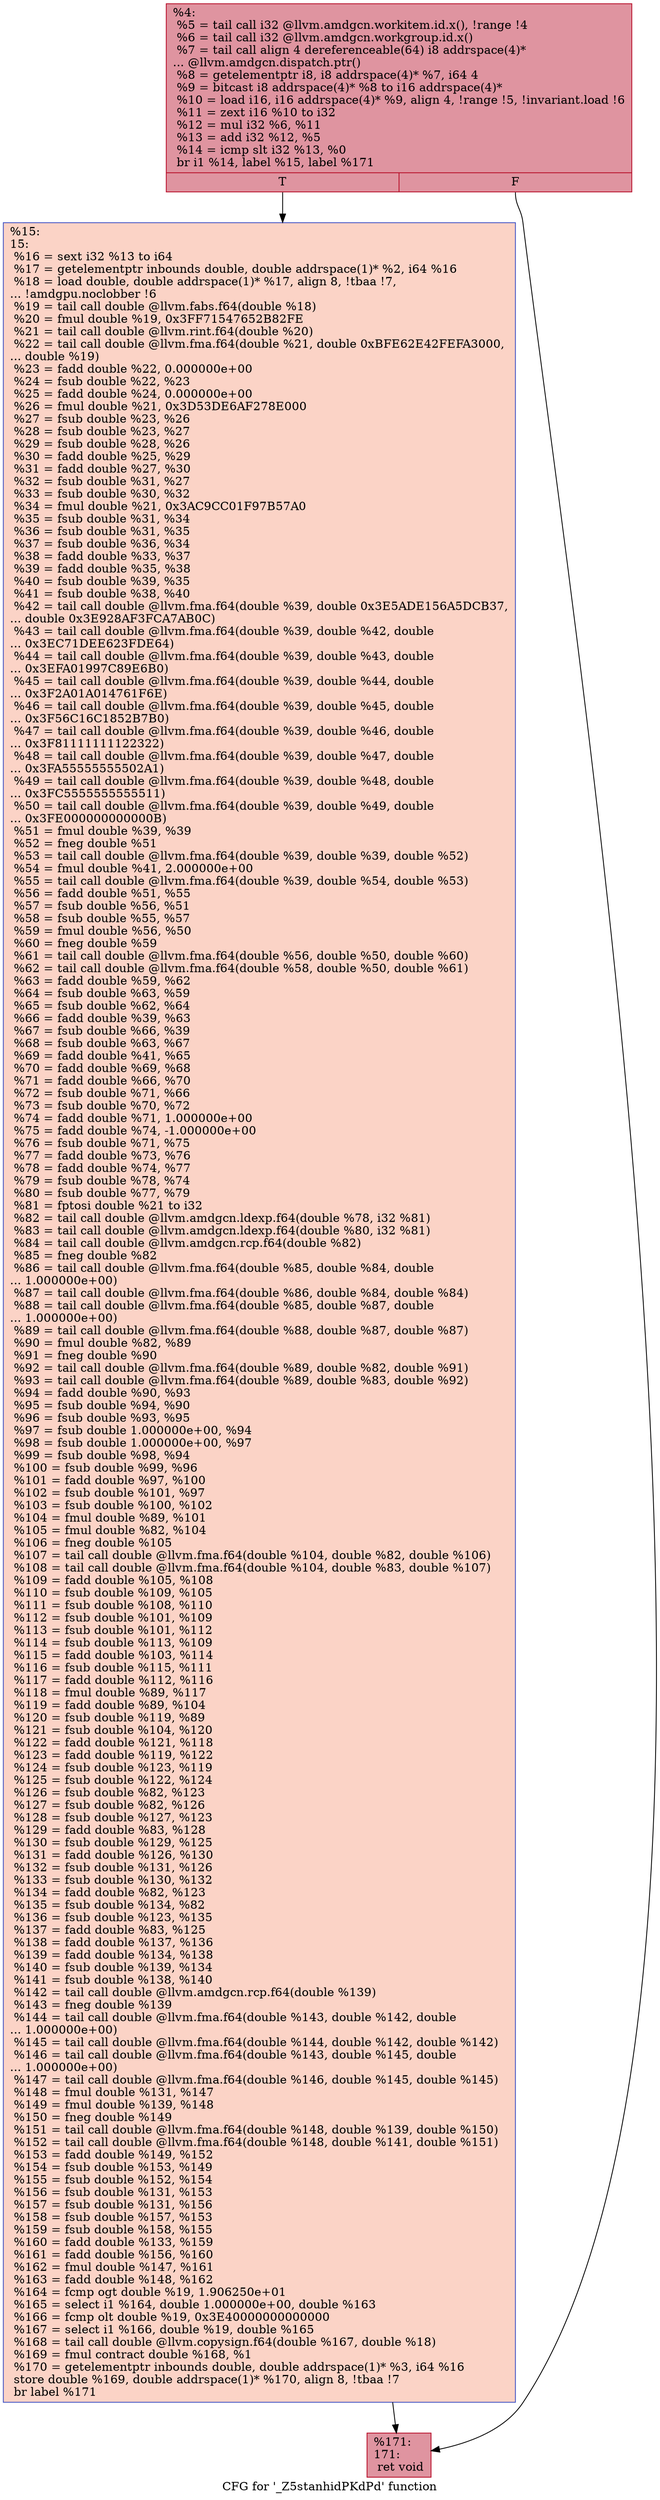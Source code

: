 digraph "CFG for '_Z5stanhidPKdPd' function" {
	label="CFG for '_Z5stanhidPKdPd' function";

	Node0x479dcc0 [shape=record,color="#b70d28ff", style=filled, fillcolor="#b70d2870",label="{%4:\l  %5 = tail call i32 @llvm.amdgcn.workitem.id.x(), !range !4\l  %6 = tail call i32 @llvm.amdgcn.workgroup.id.x()\l  %7 = tail call align 4 dereferenceable(64) i8 addrspace(4)*\l... @llvm.amdgcn.dispatch.ptr()\l  %8 = getelementptr i8, i8 addrspace(4)* %7, i64 4\l  %9 = bitcast i8 addrspace(4)* %8 to i16 addrspace(4)*\l  %10 = load i16, i16 addrspace(4)* %9, align 4, !range !5, !invariant.load !6\l  %11 = zext i16 %10 to i32\l  %12 = mul i32 %6, %11\l  %13 = add i32 %12, %5\l  %14 = icmp slt i32 %13, %0\l  br i1 %14, label %15, label %171\l|{<s0>T|<s1>F}}"];
	Node0x479dcc0:s0 -> Node0x479dd50;
	Node0x479dcc0:s1 -> Node0x479fc60;
	Node0x479dd50 [shape=record,color="#3d50c3ff", style=filled, fillcolor="#f59c7d70",label="{%15:\l15:                                               \l  %16 = sext i32 %13 to i64\l  %17 = getelementptr inbounds double, double addrspace(1)* %2, i64 %16\l  %18 = load double, double addrspace(1)* %17, align 8, !tbaa !7,\l... !amdgpu.noclobber !6\l  %19 = tail call double @llvm.fabs.f64(double %18)\l  %20 = fmul double %19, 0x3FF71547652B82FE\l  %21 = tail call double @llvm.rint.f64(double %20)\l  %22 = tail call double @llvm.fma.f64(double %21, double 0xBFE62E42FEFA3000,\l... double %19)\l  %23 = fadd double %22, 0.000000e+00\l  %24 = fsub double %22, %23\l  %25 = fadd double %24, 0.000000e+00\l  %26 = fmul double %21, 0x3D53DE6AF278E000\l  %27 = fsub double %23, %26\l  %28 = fsub double %23, %27\l  %29 = fsub double %28, %26\l  %30 = fadd double %25, %29\l  %31 = fadd double %27, %30\l  %32 = fsub double %31, %27\l  %33 = fsub double %30, %32\l  %34 = fmul double %21, 0x3AC9CC01F97B57A0\l  %35 = fsub double %31, %34\l  %36 = fsub double %31, %35\l  %37 = fsub double %36, %34\l  %38 = fadd double %33, %37\l  %39 = fadd double %35, %38\l  %40 = fsub double %39, %35\l  %41 = fsub double %38, %40\l  %42 = tail call double @llvm.fma.f64(double %39, double 0x3E5ADE156A5DCB37,\l... double 0x3E928AF3FCA7AB0C)\l  %43 = tail call double @llvm.fma.f64(double %39, double %42, double\l... 0x3EC71DEE623FDE64)\l  %44 = tail call double @llvm.fma.f64(double %39, double %43, double\l... 0x3EFA01997C89E6B0)\l  %45 = tail call double @llvm.fma.f64(double %39, double %44, double\l... 0x3F2A01A014761F6E)\l  %46 = tail call double @llvm.fma.f64(double %39, double %45, double\l... 0x3F56C16C1852B7B0)\l  %47 = tail call double @llvm.fma.f64(double %39, double %46, double\l... 0x3F81111111122322)\l  %48 = tail call double @llvm.fma.f64(double %39, double %47, double\l... 0x3FA55555555502A1)\l  %49 = tail call double @llvm.fma.f64(double %39, double %48, double\l... 0x3FC5555555555511)\l  %50 = tail call double @llvm.fma.f64(double %39, double %49, double\l... 0x3FE000000000000B)\l  %51 = fmul double %39, %39\l  %52 = fneg double %51\l  %53 = tail call double @llvm.fma.f64(double %39, double %39, double %52)\l  %54 = fmul double %41, 2.000000e+00\l  %55 = tail call double @llvm.fma.f64(double %39, double %54, double %53)\l  %56 = fadd double %51, %55\l  %57 = fsub double %56, %51\l  %58 = fsub double %55, %57\l  %59 = fmul double %56, %50\l  %60 = fneg double %59\l  %61 = tail call double @llvm.fma.f64(double %56, double %50, double %60)\l  %62 = tail call double @llvm.fma.f64(double %58, double %50, double %61)\l  %63 = fadd double %59, %62\l  %64 = fsub double %63, %59\l  %65 = fsub double %62, %64\l  %66 = fadd double %39, %63\l  %67 = fsub double %66, %39\l  %68 = fsub double %63, %67\l  %69 = fadd double %41, %65\l  %70 = fadd double %69, %68\l  %71 = fadd double %66, %70\l  %72 = fsub double %71, %66\l  %73 = fsub double %70, %72\l  %74 = fadd double %71, 1.000000e+00\l  %75 = fadd double %74, -1.000000e+00\l  %76 = fsub double %71, %75\l  %77 = fadd double %73, %76\l  %78 = fadd double %74, %77\l  %79 = fsub double %78, %74\l  %80 = fsub double %77, %79\l  %81 = fptosi double %21 to i32\l  %82 = tail call double @llvm.amdgcn.ldexp.f64(double %78, i32 %81)\l  %83 = tail call double @llvm.amdgcn.ldexp.f64(double %80, i32 %81)\l  %84 = tail call double @llvm.amdgcn.rcp.f64(double %82)\l  %85 = fneg double %82\l  %86 = tail call double @llvm.fma.f64(double %85, double %84, double\l... 1.000000e+00)\l  %87 = tail call double @llvm.fma.f64(double %86, double %84, double %84)\l  %88 = tail call double @llvm.fma.f64(double %85, double %87, double\l... 1.000000e+00)\l  %89 = tail call double @llvm.fma.f64(double %88, double %87, double %87)\l  %90 = fmul double %82, %89\l  %91 = fneg double %90\l  %92 = tail call double @llvm.fma.f64(double %89, double %82, double %91)\l  %93 = tail call double @llvm.fma.f64(double %89, double %83, double %92)\l  %94 = fadd double %90, %93\l  %95 = fsub double %94, %90\l  %96 = fsub double %93, %95\l  %97 = fsub double 1.000000e+00, %94\l  %98 = fsub double 1.000000e+00, %97\l  %99 = fsub double %98, %94\l  %100 = fsub double %99, %96\l  %101 = fadd double %97, %100\l  %102 = fsub double %101, %97\l  %103 = fsub double %100, %102\l  %104 = fmul double %89, %101\l  %105 = fmul double %82, %104\l  %106 = fneg double %105\l  %107 = tail call double @llvm.fma.f64(double %104, double %82, double %106)\l  %108 = tail call double @llvm.fma.f64(double %104, double %83, double %107)\l  %109 = fadd double %105, %108\l  %110 = fsub double %109, %105\l  %111 = fsub double %108, %110\l  %112 = fsub double %101, %109\l  %113 = fsub double %101, %112\l  %114 = fsub double %113, %109\l  %115 = fadd double %103, %114\l  %116 = fsub double %115, %111\l  %117 = fadd double %112, %116\l  %118 = fmul double %89, %117\l  %119 = fadd double %89, %104\l  %120 = fsub double %119, %89\l  %121 = fsub double %104, %120\l  %122 = fadd double %121, %118\l  %123 = fadd double %119, %122\l  %124 = fsub double %123, %119\l  %125 = fsub double %122, %124\l  %126 = fsub double %82, %123\l  %127 = fsub double %82, %126\l  %128 = fsub double %127, %123\l  %129 = fadd double %83, %128\l  %130 = fsub double %129, %125\l  %131 = fadd double %126, %130\l  %132 = fsub double %131, %126\l  %133 = fsub double %130, %132\l  %134 = fadd double %82, %123\l  %135 = fsub double %134, %82\l  %136 = fsub double %123, %135\l  %137 = fadd double %83, %125\l  %138 = fadd double %137, %136\l  %139 = fadd double %134, %138\l  %140 = fsub double %139, %134\l  %141 = fsub double %138, %140\l  %142 = tail call double @llvm.amdgcn.rcp.f64(double %139)\l  %143 = fneg double %139\l  %144 = tail call double @llvm.fma.f64(double %143, double %142, double\l... 1.000000e+00)\l  %145 = tail call double @llvm.fma.f64(double %144, double %142, double %142)\l  %146 = tail call double @llvm.fma.f64(double %143, double %145, double\l... 1.000000e+00)\l  %147 = tail call double @llvm.fma.f64(double %146, double %145, double %145)\l  %148 = fmul double %131, %147\l  %149 = fmul double %139, %148\l  %150 = fneg double %149\l  %151 = tail call double @llvm.fma.f64(double %148, double %139, double %150)\l  %152 = tail call double @llvm.fma.f64(double %148, double %141, double %151)\l  %153 = fadd double %149, %152\l  %154 = fsub double %153, %149\l  %155 = fsub double %152, %154\l  %156 = fsub double %131, %153\l  %157 = fsub double %131, %156\l  %158 = fsub double %157, %153\l  %159 = fsub double %158, %155\l  %160 = fadd double %133, %159\l  %161 = fadd double %156, %160\l  %162 = fmul double %147, %161\l  %163 = fadd double %148, %162\l  %164 = fcmp ogt double %19, 1.906250e+01\l  %165 = select i1 %164, double 1.000000e+00, double %163\l  %166 = fcmp olt double %19, 0x3E40000000000000\l  %167 = select i1 %166, double %19, double %165\l  %168 = tail call double @llvm.copysign.f64(double %167, double %18)\l  %169 = fmul contract double %168, %1\l  %170 = getelementptr inbounds double, double addrspace(1)* %3, i64 %16\l  store double %169, double addrspace(1)* %170, align 8, !tbaa !7\l  br label %171\l}"];
	Node0x479dd50 -> Node0x479fc60;
	Node0x479fc60 [shape=record,color="#b70d28ff", style=filled, fillcolor="#b70d2870",label="{%171:\l171:                                              \l  ret void\l}"];
}
